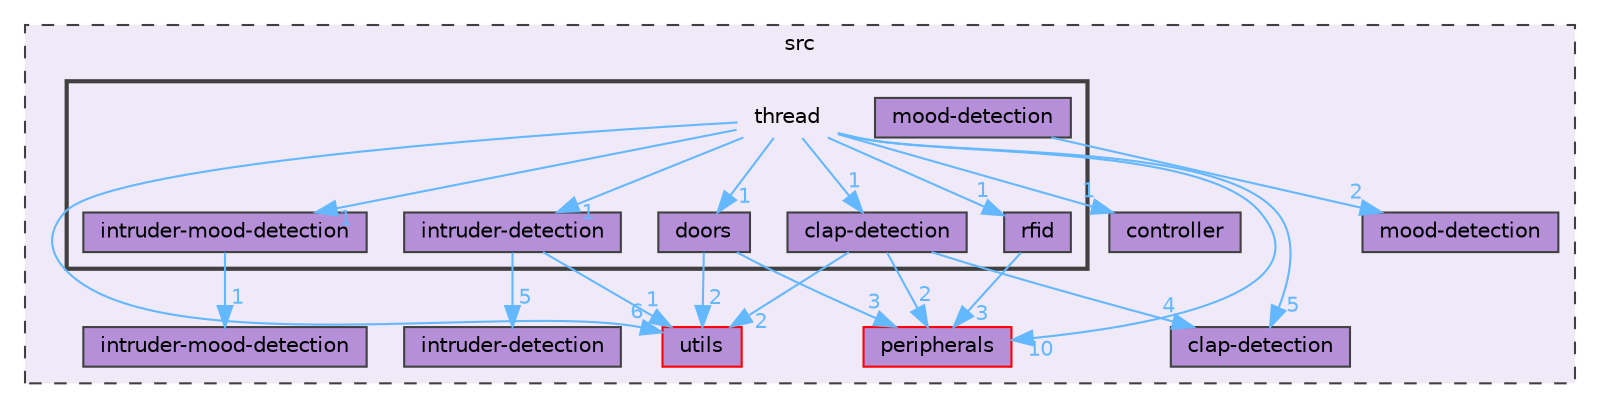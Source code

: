 digraph "src/thread"
{
 // LATEX_PDF_SIZE
  bgcolor="transparent";
  edge [fontname=Helvetica,fontsize=10,labelfontname=Helvetica,labelfontsize=10];
  node [fontname=Helvetica,fontsize=10,shape=box,height=0.2,width=0.4];
  compound=true
  subgraph clusterdir_68267d1309a1af8e8297ef4c3efbcdba {
    graph [ bgcolor="#f0e9f7", pencolor="grey25", label="src", fontname=Helvetica,fontsize=10 style="filled,dashed", URL="dir_68267d1309a1af8e8297ef4c3efbcdba.html",tooltip=""]
  dir_313caf1132e152dd9b58bea13a4052ca [label="utils", fillcolor="#b590d9", color="red", style="filled", URL="dir_313caf1132e152dd9b58bea13a4052ca.html",tooltip=""];
  dir_41ef5d8a90b9cc03a02949a5c062e6f0 [label="controller", fillcolor="#b590d9", color="grey25", style="filled", URL="dir_41ef5d8a90b9cc03a02949a5c062e6f0.html",tooltip=""];
  dir_6bdc88b2989357d4fa7c175bb154cd2d [label="intruder-mood-detection", fillcolor="#b590d9", color="grey25", style="filled", URL="dir_6bdc88b2989357d4fa7c175bb154cd2d.html",tooltip=""];
  dir_6f0212c19bb1afa0d3827894a1d260c9 [label="clap-detection", fillcolor="#b590d9", color="grey25", style="filled", URL="dir_6f0212c19bb1afa0d3827894a1d260c9.html",tooltip=""];
  dir_84c01faae84cc359912680153beabf6c [label="intruder-detection", fillcolor="#b590d9", color="grey25", style="filled", URL="dir_84c01faae84cc359912680153beabf6c.html",tooltip=""];
  dir_8eb9addc559afccb814fe5975f6c2253 [label="mood-detection", fillcolor="#b590d9", color="grey25", style="filled", URL="dir_8eb9addc559afccb814fe5975f6c2253.html",tooltip=""];
  dir_fbf0f2406da70b7242e9fe36900a795c [label="peripherals", fillcolor="#b590d9", color="red", style="filled", URL="dir_fbf0f2406da70b7242e9fe36900a795c.html",tooltip=""];
  subgraph clusterdir_bfedb72b9d87795234454f6223b9ab1e {
    graph [ bgcolor="#f0e9f7", pencolor="grey25", label="", fontname=Helvetica,fontsize=10 style="filled,bold", URL="dir_bfedb72b9d87795234454f6223b9ab1e.html",tooltip=""]
    dir_bfedb72b9d87795234454f6223b9ab1e [shape=plaintext, label="thread"];
  dir_fdf2be5c872b4412d2592845a31da987 [label="clap-detection", fillcolor="#b590d9", color="grey25", style="filled", URL="dir_fdf2be5c872b4412d2592845a31da987.html",tooltip=""];
  dir_d28ec03fa6655750732c8b63ba718a4b [label="doors", fillcolor="#b590d9", color="grey25", style="filled", URL="dir_d28ec03fa6655750732c8b63ba718a4b.html",tooltip=""];
  dir_421ad06ce6e97cdf9ef9a8500b09092f [label="intruder-detection", fillcolor="#b590d9", color="grey25", style="filled", URL="dir_421ad06ce6e97cdf9ef9a8500b09092f.html",tooltip=""];
  dir_bd8432c283f20be3a03e46f628658360 [label="intruder-mood-detection", fillcolor="#b590d9", color="grey25", style="filled", URL="dir_bd8432c283f20be3a03e46f628658360.html",tooltip=""];
  dir_e923e1c0ad1632d573a60428a9bafaeb [label="mood-detection", fillcolor="#b590d9", color="grey25", style="filled", URL="dir_e923e1c0ad1632d573a60428a9bafaeb.html",tooltip=""];
  dir_f95f23c60d883e548890bd04b5e49194 [label="rfid", fillcolor="#b590d9", color="grey25", style="filled", URL="dir_f95f23c60d883e548890bd04b5e49194.html",tooltip=""];
  }
  }
  dir_bfedb72b9d87795234454f6223b9ab1e->dir_313caf1132e152dd9b58bea13a4052ca [headlabel="6", labeldistance=1.5 headhref="dir_000025_000026.html" color="steelblue1" fontcolor="steelblue1"];
  dir_bfedb72b9d87795234454f6223b9ab1e->dir_41ef5d8a90b9cc03a02949a5c062e6f0 [headlabel="1", labeldistance=1.5 headhref="dir_000025_000004.html" color="steelblue1" fontcolor="steelblue1"];
  dir_bfedb72b9d87795234454f6223b9ab1e->dir_421ad06ce6e97cdf9ef9a8500b09092f [headlabel="1", labeldistance=1.5 headhref="dir_000025_000010.html" color="steelblue1" fontcolor="steelblue1"];
  dir_bfedb72b9d87795234454f6223b9ab1e->dir_6f0212c19bb1afa0d3827894a1d260c9 [headlabel="5", labeldistance=1.5 headhref="dir_000025_000002.html" color="steelblue1" fontcolor="steelblue1"];
  dir_bfedb72b9d87795234454f6223b9ab1e->dir_bd8432c283f20be3a03e46f628658360 [headlabel="1", labeldistance=1.5 headhref="dir_000025_000012.html" color="steelblue1" fontcolor="steelblue1"];
  dir_bfedb72b9d87795234454f6223b9ab1e->dir_d28ec03fa6655750732c8b63ba718a4b [headlabel="1", labeldistance=1.5 headhref="dir_000025_000006.html" color="steelblue1" fontcolor="steelblue1"];
  dir_bfedb72b9d87795234454f6223b9ab1e->dir_f95f23c60d883e548890bd04b5e49194 [headlabel="1", labeldistance=1.5 headhref="dir_000025_000019.html" color="steelblue1" fontcolor="steelblue1"];
  dir_bfedb72b9d87795234454f6223b9ab1e->dir_fbf0f2406da70b7242e9fe36900a795c [headlabel="10", labeldistance=1.5 headhref="dir_000025_000018.html" color="steelblue1" fontcolor="steelblue1"];
  dir_bfedb72b9d87795234454f6223b9ab1e->dir_fdf2be5c872b4412d2592845a31da987 [headlabel="1", labeldistance=1.5 headhref="dir_000025_000003.html" color="steelblue1" fontcolor="steelblue1"];
  dir_fdf2be5c872b4412d2592845a31da987->dir_313caf1132e152dd9b58bea13a4052ca [headlabel="2", labeldistance=1.5 headhref="dir_000003_000026.html" color="steelblue1" fontcolor="steelblue1"];
  dir_fdf2be5c872b4412d2592845a31da987->dir_6f0212c19bb1afa0d3827894a1d260c9 [headlabel="4", labeldistance=1.5 headhref="dir_000003_000002.html" color="steelblue1" fontcolor="steelblue1"];
  dir_fdf2be5c872b4412d2592845a31da987->dir_fbf0f2406da70b7242e9fe36900a795c [headlabel="2", labeldistance=1.5 headhref="dir_000003_000018.html" color="steelblue1" fontcolor="steelblue1"];
  dir_d28ec03fa6655750732c8b63ba718a4b->dir_313caf1132e152dd9b58bea13a4052ca [headlabel="2", labeldistance=1.5 headhref="dir_000006_000026.html" color="steelblue1" fontcolor="steelblue1"];
  dir_d28ec03fa6655750732c8b63ba718a4b->dir_fbf0f2406da70b7242e9fe36900a795c [headlabel="3", labeldistance=1.5 headhref="dir_000006_000018.html" color="steelblue1" fontcolor="steelblue1"];
  dir_421ad06ce6e97cdf9ef9a8500b09092f->dir_313caf1132e152dd9b58bea13a4052ca [headlabel="1", labeldistance=1.5 headhref="dir_000010_000026.html" color="steelblue1" fontcolor="steelblue1"];
  dir_421ad06ce6e97cdf9ef9a8500b09092f->dir_84c01faae84cc359912680153beabf6c [headlabel="5", labeldistance=1.5 headhref="dir_000010_000009.html" color="steelblue1" fontcolor="steelblue1"];
  dir_bd8432c283f20be3a03e46f628658360->dir_6bdc88b2989357d4fa7c175bb154cd2d [headlabel="1", labeldistance=1.5 headhref="dir_000012_000011.html" color="steelblue1" fontcolor="steelblue1"];
  dir_e923e1c0ad1632d573a60428a9bafaeb->dir_8eb9addc559afccb814fe5975f6c2253 [headlabel="2", labeldistance=1.5 headhref="dir_000017_000016.html" color="steelblue1" fontcolor="steelblue1"];
  dir_f95f23c60d883e548890bd04b5e49194->dir_fbf0f2406da70b7242e9fe36900a795c [headlabel="3", labeldistance=1.5 headhref="dir_000019_000018.html" color="steelblue1" fontcolor="steelblue1"];
}

